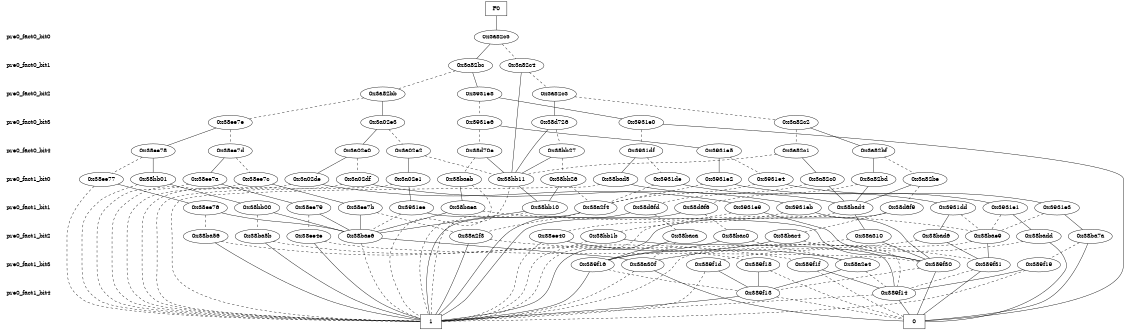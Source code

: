 digraph "DD" {
size = "7.5,10"
center = true;
edge [dir = none];
{ node [shape = plaintext];
  edge [style = invis];
  "CONST NODES" [style = invis];
" pre0_fact0_bit0 " -> " pre0_fact0_bit1 " -> " pre0_fact0_bit2 " -> " pre0_fact0_bit3 " -> " pre0_fact0_bit4 " -> " pre0_fact1_bit0 " -> " pre0_fact1_bit1 " -> " pre0_fact1_bit2 " -> " pre0_fact1_bit3 " -> " pre0_fact1_bit4 " -> "CONST NODES"; 
}
{ rank = same; node [shape = box]; edge [style = invis];
"F0"; }
{ rank = same; " pre0_fact0_bit0 ";
"0x3a82c5";
}
{ rank = same; " pre0_fact0_bit1 ";
"0x3a82c4";
"0x3a82bc";
}
{ rank = same; " pre0_fact0_bit2 ";
"0x3931e8";
"0x3a82c3";
"0x3a82bb";
}
{ rank = same; " pre0_fact0_bit3 ";
"0x3931e6";
"0x3a02e3";
"0x3a82c2";
"0x38d726";
"0x3931e0";
"0x38ee7e";
}
{ rank = same; " pre0_fact0_bit4 ";
"0x3a82bf";
"0x3a02e2";
"0x38bb27";
"0x3a82c1";
"0x38d70e";
"0x38ee78";
"0x38ee7d";
"0x3931df";
"0x3a02e0";
"0x3931e5";
}
{ rank = same; " pre0_fact1_bit0 ";
"0x3931de";
"0x3931e2";
"0x3931e4";
"0x3a02de";
"0x3a02df";
"0x38bad5";
"0x38ee7a";
"0x38ee7c";
"0x38baeb";
"0x38bb01";
"0x38bb26";
"0x38bb11";
"0x3a82bd";
"0x3a82be";
"0x3a02e1";
"0x3a82c0";
"0x38ee77";
}
{ rank = same; " pre0_fact1_bit1 ";
"0x38ee76";
"0x38d6fd";
"0x3931e9";
"0x38bad4";
"0x3931e1";
"0x38ee7b";
"0x38bb00";
"0x38bb10";
"0x3931ee";
"0x3931e3";
"0x38a2f4";
"0x3931dd";
"0x38baea";
"0x38d6f6";
"0x38d6f9";
"0x3931eb";
"0x38ee79";
}
{ rank = same; " pre0_fact1_bit2 ";
"0x38ee4e";
"0x38a2f3";
"0x38ee40";
"0x38bad6";
"0x38ba5b";
"0x38bac0";
"0x38bac4";
"0x38bae9";
"0x38ba56";
"0x38baca";
"0x38bae6";
"0x38a310";
"0x38ba7a";
"0x38bb1b";
"0x38badd";
}
{ rank = same; " pre0_fact1_bit3 ";
"0x389f16";
"0x38a30f";
"0x389f1d";
"0x389f18";
"0x389f30";
"0x389f31";
"0x389f19";
"0x38a2e4";
"0x389f1f";
}
{ rank = same; " pre0_fact1_bit4 ";
"0x389f14";
"0x389f13";
}
{ rank = same; "CONST NODES";
{ node [shape = box]; "0x36e91c";
"0x36e91b";
}
}
"F0" -> "0x3a82c5" [style = solid];
"0x3a82c5" -> "0x3a82bc";
"0x3a82c5" -> "0x3a82c4" [style = dashed];
"0x3a82c4" -> "0x38bb11";
"0x3a82c4" -> "0x3a82c3" [style = dashed];
"0x3a82bc" -> "0x3931e8";
"0x3a82bc" -> "0x3a82bb" [style = dashed];
"0x3931e8" -> "0x3931e0";
"0x3931e8" -> "0x3931e6" [style = dashed];
"0x3a82c3" -> "0x38d726";
"0x3a82c3" -> "0x3a82c2" [style = dashed];
"0x3a82bb" -> "0x3a02e3";
"0x3a82bb" -> "0x38ee7e" [style = dashed];
"0x3931e6" -> "0x3931e5";
"0x3931e6" -> "0x38d70e" [style = dashed];
"0x3a02e3" -> "0x3a02e0";
"0x3a02e3" -> "0x3a02e2" [style = dashed];
"0x3a82c2" -> "0x3a82bf";
"0x3a82c2" -> "0x3a82c1" [style = dashed];
"0x38d726" -> "0x38bb11";
"0x38d726" -> "0x38bb27" [style = dashed];
"0x3931e0" -> "0x36e91c";
"0x3931e0" -> "0x3931df" [style = dashed];
"0x38ee7e" -> "0x38ee78";
"0x38ee7e" -> "0x38ee7d" [style = dashed];
"0x3a82bf" -> "0x3a82bd";
"0x3a82bf" -> "0x3a82be" [style = dashed];
"0x3a02e2" -> "0x3a02e1";
"0x3a02e2" -> "0x38bb11" [style = dashed];
"0x38bb27" -> "0x38bb11";
"0x38bb27" -> "0x38bb26" [style = dashed];
"0x3a82c1" -> "0x3a82c0";
"0x3a82c1" -> "0x38bb11" [style = dashed];
"0x38d70e" -> "0x38bb11";
"0x38d70e" -> "0x38baeb" [style = dashed];
"0x38ee78" -> "0x38bb01";
"0x38ee78" -> "0x38ee77" [style = dashed];
"0x38ee7d" -> "0x38ee7a";
"0x38ee7d" -> "0x38ee7c" [style = dashed];
"0x3931df" -> "0x38bad5";
"0x3931df" -> "0x3931de" [style = dashed];
"0x3a02e0" -> "0x3a02de";
"0x3a02e0" -> "0x3a02df" [style = dashed];
"0x3931e5" -> "0x3931e2";
"0x3931e5" -> "0x3931e4" [style = dashed];
"0x3931de" -> "0x3931dd";
"0x3931de" -> "0x38a2f4" [style = dashed];
"0x3931e2" -> "0x3931e1";
"0x3931e2" -> "0x38a2f4" [style = dashed];
"0x3931e4" -> "0x3931e3";
"0x3931e4" -> "0x38a2f4" [style = dashed];
"0x3a02de" -> "0x3931e9";
"0x3a02de" -> "0x36e91b" [style = dashed];
"0x3a02df" -> "0x3931eb";
"0x3a02df" -> "0x36e91b" [style = dashed];
"0x38bad5" -> "0x38bad4";
"0x38bad5" -> "0x36e91b" [style = dashed];
"0x38ee7a" -> "0x38ee79";
"0x38ee7a" -> "0x36e91b" [style = dashed];
"0x38ee7c" -> "0x38ee7b";
"0x38ee7c" -> "0x36e91b" [style = dashed];
"0x38baeb" -> "0x38baea";
"0x38baeb" -> "0x36e91b" [style = dashed];
"0x38bb01" -> "0x38bb00";
"0x38bb01" -> "0x36e91b" [style = dashed];
"0x38bb26" -> "0x38bb10";
"0x38bb26" -> "0x38a2f4" [style = dashed];
"0x38bb11" -> "0x38bb10";
"0x38bb11" -> "0x36e91b" [style = dashed];
"0x3a82bd" -> "0x38bad4";
"0x3a82bd" -> "0x38d6f6" [style = dashed];
"0x3a82be" -> "0x38bad4";
"0x3a82be" -> "0x38d6f9" [style = dashed];
"0x3a02e1" -> "0x3931ee";
"0x3a02e1" -> "0x36e91b" [style = dashed];
"0x3a82c0" -> "0x38bad4";
"0x3a82c0" -> "0x38d6fd" [style = dashed];
"0x38ee77" -> "0x38ee76";
"0x38ee77" -> "0x36e91b" [style = dashed];
"0x38ee76" -> "0x38bae6";
"0x38ee76" -> "0x38ba56" [style = dashed];
"0x38d6fd" -> "0x36e91b";
"0x38d6fd" -> "0x38baca" [style = dashed];
"0x3931e9" -> "0x389f30";
"0x3931e9" -> "0x38ee40" [style = dashed];
"0x38bad4" -> "0x38a310";
"0x38bad4" -> "0x36e91b" [style = dashed];
"0x3931e1" -> "0x38badd";
"0x3931e1" -> "0x38bae9" [style = dashed];
"0x38ee7b" -> "0x38bae6";
"0x38ee7b" -> "0x38a2f3" [style = dashed];
"0x38bb00" -> "0x38bae6";
"0x38bb00" -> "0x38ba5b" [style = dashed];
"0x38bb10" -> "0x38bae6";
"0x38bb10" -> "0x36e91b" [style = dashed];
"0x3931ee" -> "0x389f30";
"0x3931ee" -> "0x38bae6" [style = dashed];
"0x3931e3" -> "0x38ba7a";
"0x3931e3" -> "0x38bae9" [style = dashed];
"0x38a2f4" -> "0x36e91b";
"0x38a2f4" -> "0x38a2f3" [style = dashed];
"0x3931dd" -> "0x38bad6";
"0x3931dd" -> "0x38bae9" [style = dashed];
"0x38baea" -> "0x38bae6";
"0x38baea" -> "0x38bae9" [style = dashed];
"0x38d6f6" -> "0x36e91b";
"0x38d6f6" -> "0x38bac0" [style = dashed];
"0x38d6f9" -> "0x36e91b";
"0x38d6f9" -> "0x38bac4" [style = dashed];
"0x3931eb" -> "0x389f30";
"0x3931eb" -> "0x38bb1b" [style = dashed];
"0x38ee79" -> "0x38bae6";
"0x38ee79" -> "0x38ee4e" [style = dashed];
"0x38ee4e" -> "0x36e91b";
"0x38ee4e" -> "0x389f30" [style = dashed];
"0x38a2f3" -> "0x36e91b";
"0x38a2f3" -> "0x389f31" [style = dashed];
"0x38ee40" -> "0x38a2e4";
"0x38ee40" -> "0x36e91b" [style = dashed];
"0x38bad6" -> "0x389f31";
"0x38bad6" -> "0x38a30f" [style = dashed];
"0x38ba5b" -> "0x36e91b";
"0x38ba5b" -> "0x389f18" [style = dashed];
"0x38bac0" -> "0x389f16";
"0x38bac0" -> "0x38a2e4" [style = dashed];
"0x38bac4" -> "0x389f16";
"0x38bac4" -> "0x389f14" [style = dashed];
"0x38bae9" -> "0x389f31";
"0x38bae9" -> "0x36e91b" [style = dashed];
"0x38ba56" -> "0x36e91b";
"0x38ba56" -> "0x389f1f" [style = dashed];
"0x38baca" -> "0x389f16";
"0x38baca" -> "0x38a30f" [style = dashed];
"0x38bae6" -> "0x38a30f";
"0x38bae6" -> "0x36e91b" [style = dashed];
"0x38a310" -> "0x389f30";
"0x38a310" -> "0x38a30f" [style = dashed];
"0x38ba7a" -> "0x36e91c";
"0x38ba7a" -> "0x389f19" [style = dashed];
"0x38bb1b" -> "0x389f14";
"0x38bb1b" -> "0x36e91b" [style = dashed];
"0x38badd" -> "0x36e91c";
"0x38badd" -> "0x389f1d" [style = dashed];
"0x389f16" -> "0x36e91b";
"0x389f16" -> "0x389f13" [style = dashed];
"0x38a30f" -> "0x36e91c";
"0x38a30f" -> "0x36e91b" [style = dashed];
"0x389f1d" -> "0x389f13";
"0x389f1d" -> "0x36e91b" [style = dashed];
"0x389f18" -> "0x389f13";
"0x389f18" -> "0x36e91c" [style = dashed];
"0x389f30" -> "0x36e91c";
"0x389f30" -> "0x389f13" [style = dashed];
"0x389f31" -> "0x36e91c";
"0x389f31" -> "0x389f14" [style = dashed];
"0x389f19" -> "0x389f14";
"0x389f19" -> "0x36e91b" [style = dashed];
"0x38a2e4" -> "0x389f13";
"0x38a2e4" -> "0x389f14" [style = dashed];
"0x389f1f" -> "0x389f14";
"0x389f1f" -> "0x36e91c" [style = dashed];
"0x389f14" -> "0x36e91c";
"0x389f14" -> "0x36e91b" [style = dashed];
"0x389f13" -> "0x36e91b";
"0x389f13" -> "0x36e91c" [style = dashed];
"0x36e91c" [label = "0"];
"0x36e91b" [label = "1"];
}
